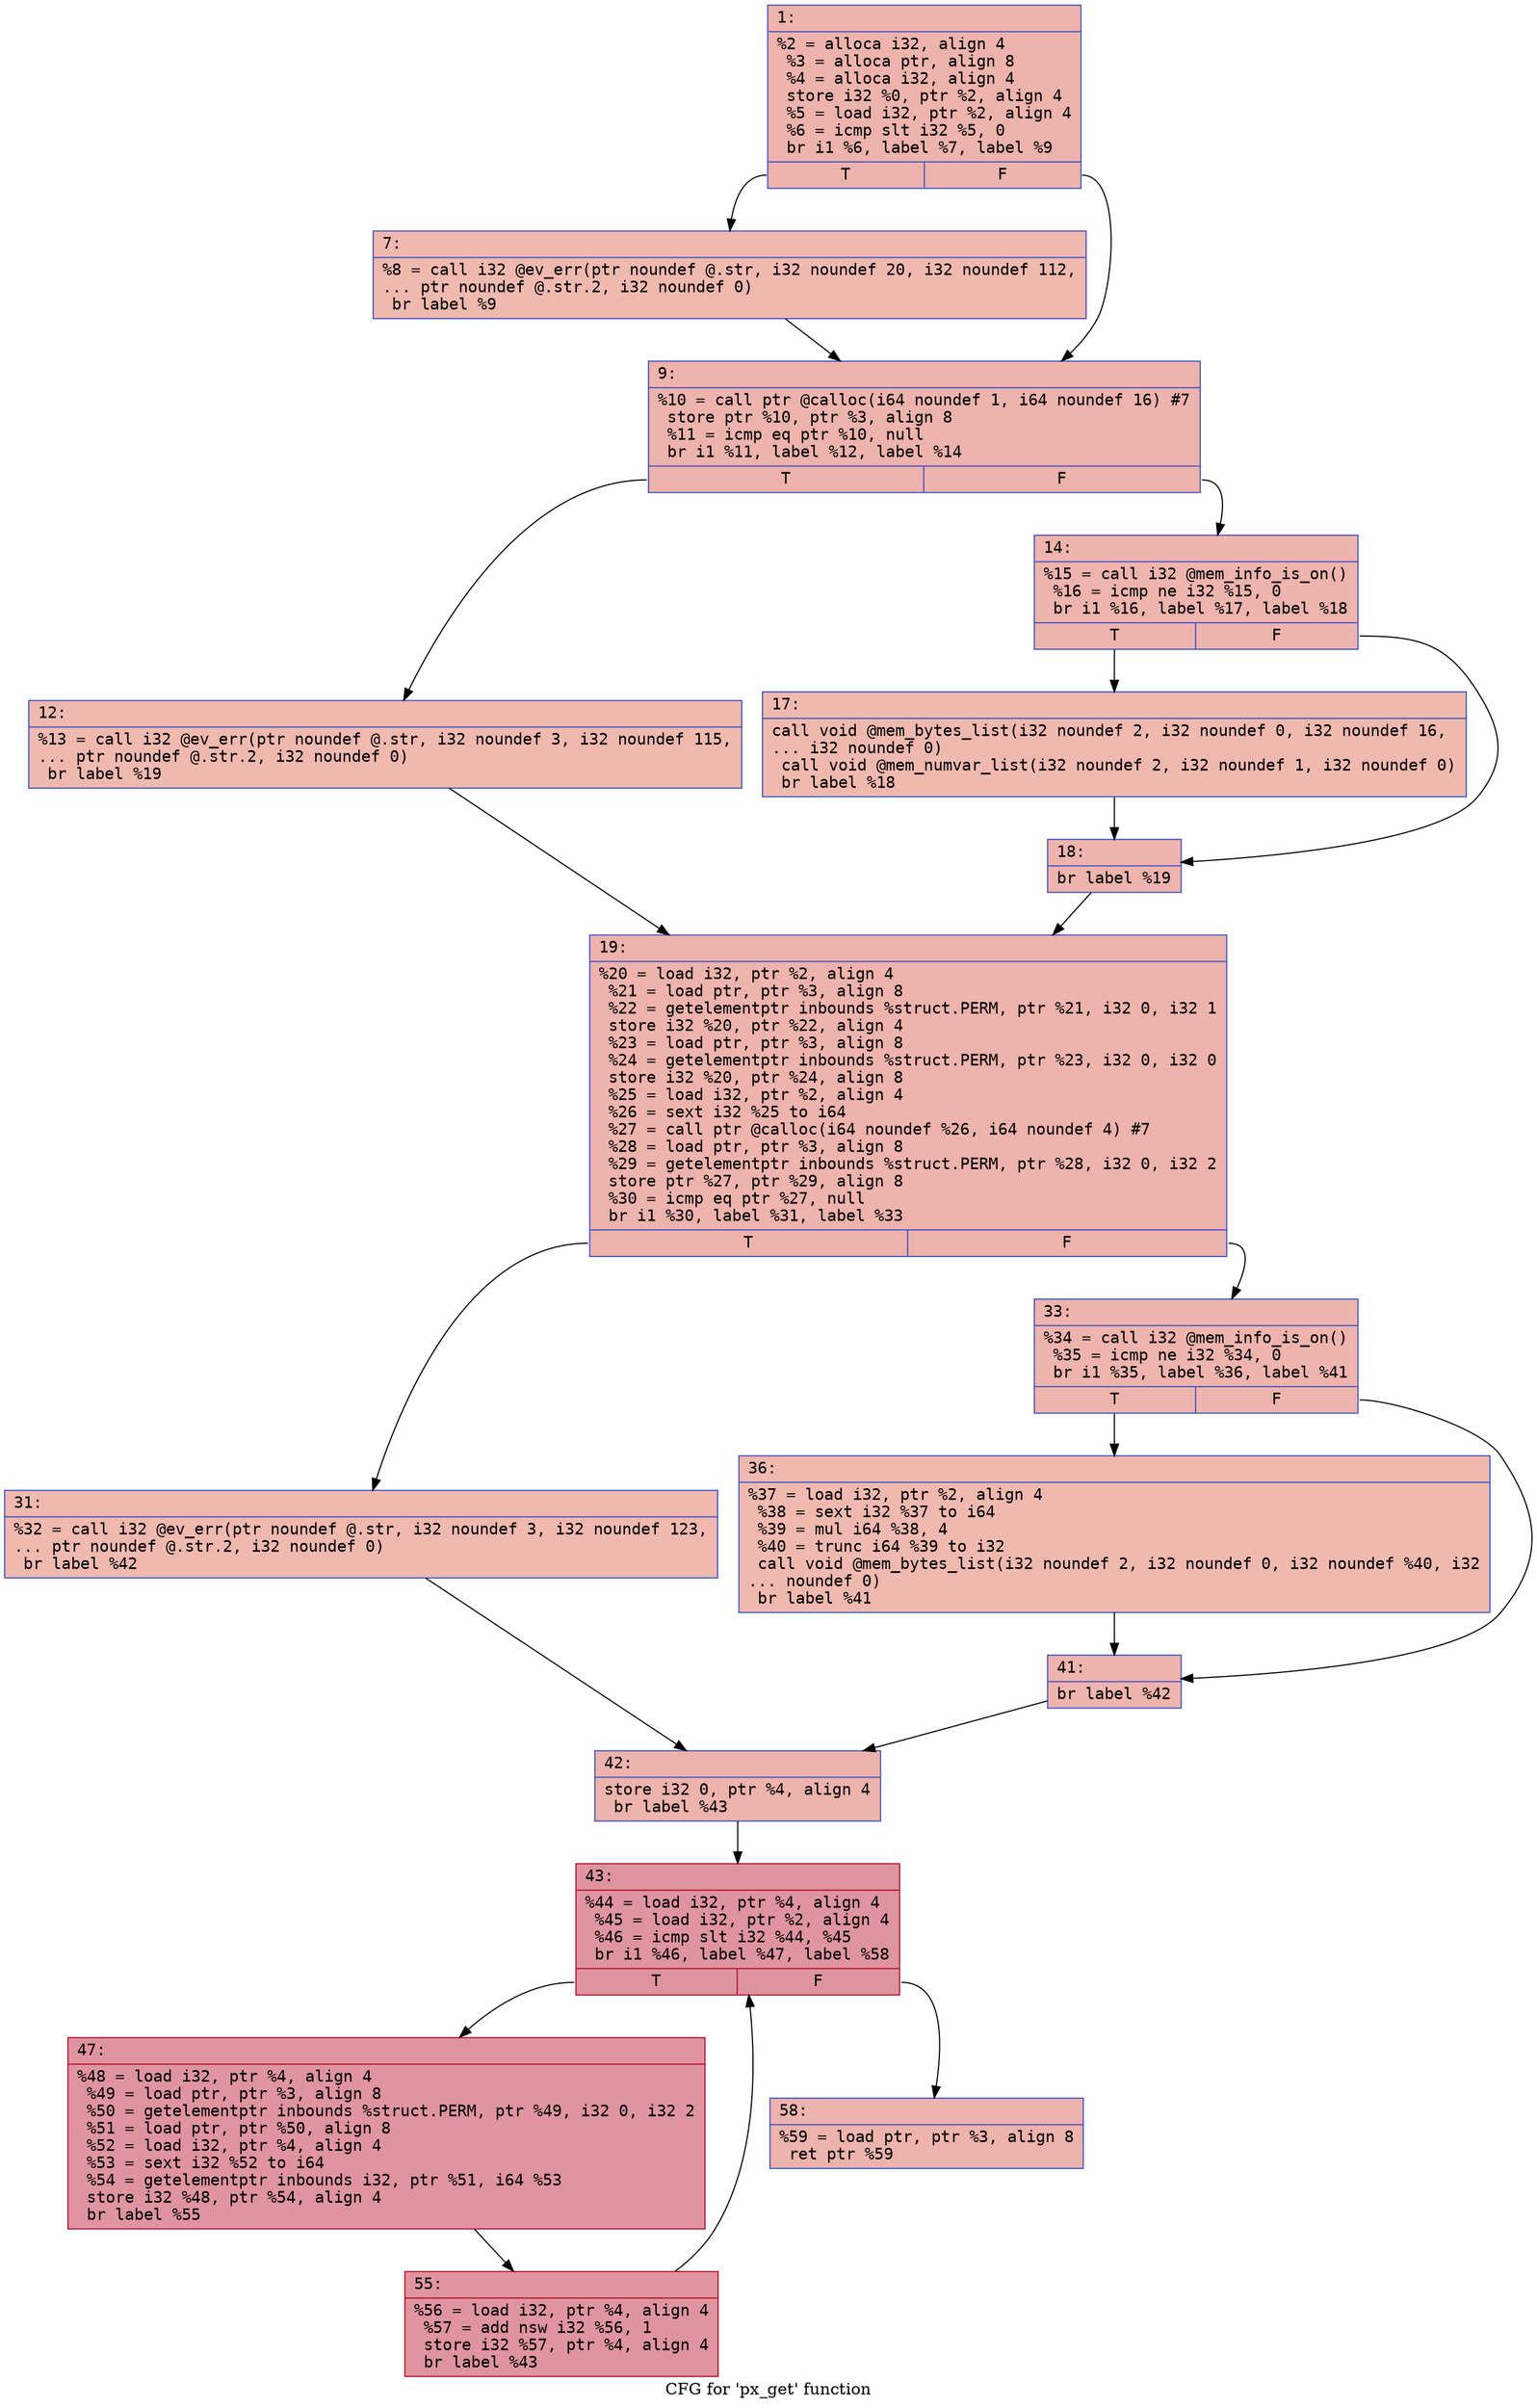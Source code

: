 digraph "CFG for 'px_get' function" {
	label="CFG for 'px_get' function";

	Node0x6000030968a0 [shape=record,color="#3d50c3ff", style=filled, fillcolor="#d6524470" fontname="Courier",label="{1:\l|  %2 = alloca i32, align 4\l  %3 = alloca ptr, align 8\l  %4 = alloca i32, align 4\l  store i32 %0, ptr %2, align 4\l  %5 = load i32, ptr %2, align 4\l  %6 = icmp slt i32 %5, 0\l  br i1 %6, label %7, label %9\l|{<s0>T|<s1>F}}"];
	Node0x6000030968a0:s0 -> Node0x6000030968f0[tooltip="1 -> 7\nProbability 37.50%" ];
	Node0x6000030968a0:s1 -> Node0x600003096940[tooltip="1 -> 9\nProbability 62.50%" ];
	Node0x6000030968f0 [shape=record,color="#3d50c3ff", style=filled, fillcolor="#de614d70" fontname="Courier",label="{7:\l|  %8 = call i32 @ev_err(ptr noundef @.str, i32 noundef 20, i32 noundef 112,\l... ptr noundef @.str.2, i32 noundef 0)\l  br label %9\l}"];
	Node0x6000030968f0 -> Node0x600003096940[tooltip="7 -> 9\nProbability 100.00%" ];
	Node0x600003096940 [shape=record,color="#3d50c3ff", style=filled, fillcolor="#d6524470" fontname="Courier",label="{9:\l|  %10 = call ptr @calloc(i64 noundef 1, i64 noundef 16) #7\l  store ptr %10, ptr %3, align 8\l  %11 = icmp eq ptr %10, null\l  br i1 %11, label %12, label %14\l|{<s0>T|<s1>F}}"];
	Node0x600003096940:s0 -> Node0x600003096990[tooltip="9 -> 12\nProbability 37.50%" ];
	Node0x600003096940:s1 -> Node0x6000030969e0[tooltip="9 -> 14\nProbability 62.50%" ];
	Node0x600003096990 [shape=record,color="#3d50c3ff", style=filled, fillcolor="#de614d70" fontname="Courier",label="{12:\l|  %13 = call i32 @ev_err(ptr noundef @.str, i32 noundef 3, i32 noundef 115,\l... ptr noundef @.str.2, i32 noundef 0)\l  br label %19\l}"];
	Node0x600003096990 -> Node0x600003096ad0[tooltip="12 -> 19\nProbability 100.00%" ];
	Node0x6000030969e0 [shape=record,color="#3d50c3ff", style=filled, fillcolor="#d8564670" fontname="Courier",label="{14:\l|  %15 = call i32 @mem_info_is_on()\l  %16 = icmp ne i32 %15, 0\l  br i1 %16, label %17, label %18\l|{<s0>T|<s1>F}}"];
	Node0x6000030969e0:s0 -> Node0x600003096a30[tooltip="14 -> 17\nProbability 62.50%" ];
	Node0x6000030969e0:s1 -> Node0x600003096a80[tooltip="14 -> 18\nProbability 37.50%" ];
	Node0x600003096a30 [shape=record,color="#3d50c3ff", style=filled, fillcolor="#de614d70" fontname="Courier",label="{17:\l|  call void @mem_bytes_list(i32 noundef 2, i32 noundef 0, i32 noundef 16,\l... i32 noundef 0)\l  call void @mem_numvar_list(i32 noundef 2, i32 noundef 1, i32 noundef 0)\l  br label %18\l}"];
	Node0x600003096a30 -> Node0x600003096a80[tooltip="17 -> 18\nProbability 100.00%" ];
	Node0x600003096a80 [shape=record,color="#3d50c3ff", style=filled, fillcolor="#d8564670" fontname="Courier",label="{18:\l|  br label %19\l}"];
	Node0x600003096a80 -> Node0x600003096ad0[tooltip="18 -> 19\nProbability 100.00%" ];
	Node0x600003096ad0 [shape=record,color="#3d50c3ff", style=filled, fillcolor="#d6524470" fontname="Courier",label="{19:\l|  %20 = load i32, ptr %2, align 4\l  %21 = load ptr, ptr %3, align 8\l  %22 = getelementptr inbounds %struct.PERM, ptr %21, i32 0, i32 1\l  store i32 %20, ptr %22, align 4\l  %23 = load ptr, ptr %3, align 8\l  %24 = getelementptr inbounds %struct.PERM, ptr %23, i32 0, i32 0\l  store i32 %20, ptr %24, align 8\l  %25 = load i32, ptr %2, align 4\l  %26 = sext i32 %25 to i64\l  %27 = call ptr @calloc(i64 noundef %26, i64 noundef 4) #7\l  %28 = load ptr, ptr %3, align 8\l  %29 = getelementptr inbounds %struct.PERM, ptr %28, i32 0, i32 2\l  store ptr %27, ptr %29, align 8\l  %30 = icmp eq ptr %27, null\l  br i1 %30, label %31, label %33\l|{<s0>T|<s1>F}}"];
	Node0x600003096ad0:s0 -> Node0x600003096b20[tooltip="19 -> 31\nProbability 37.50%" ];
	Node0x600003096ad0:s1 -> Node0x600003096b70[tooltip="19 -> 33\nProbability 62.50%" ];
	Node0x600003096b20 [shape=record,color="#3d50c3ff", style=filled, fillcolor="#de614d70" fontname="Courier",label="{31:\l|  %32 = call i32 @ev_err(ptr noundef @.str, i32 noundef 3, i32 noundef 123,\l... ptr noundef @.str.2, i32 noundef 0)\l  br label %42\l}"];
	Node0x600003096b20 -> Node0x600003096c60[tooltip="31 -> 42\nProbability 100.00%" ];
	Node0x600003096b70 [shape=record,color="#3d50c3ff", style=filled, fillcolor="#d8564670" fontname="Courier",label="{33:\l|  %34 = call i32 @mem_info_is_on()\l  %35 = icmp ne i32 %34, 0\l  br i1 %35, label %36, label %41\l|{<s0>T|<s1>F}}"];
	Node0x600003096b70:s0 -> Node0x600003096bc0[tooltip="33 -> 36\nProbability 62.50%" ];
	Node0x600003096b70:s1 -> Node0x600003096c10[tooltip="33 -> 41\nProbability 37.50%" ];
	Node0x600003096bc0 [shape=record,color="#3d50c3ff", style=filled, fillcolor="#de614d70" fontname="Courier",label="{36:\l|  %37 = load i32, ptr %2, align 4\l  %38 = sext i32 %37 to i64\l  %39 = mul i64 %38, 4\l  %40 = trunc i64 %39 to i32\l  call void @mem_bytes_list(i32 noundef 2, i32 noundef 0, i32 noundef %40, i32\l... noundef 0)\l  br label %41\l}"];
	Node0x600003096bc0 -> Node0x600003096c10[tooltip="36 -> 41\nProbability 100.00%" ];
	Node0x600003096c10 [shape=record,color="#3d50c3ff", style=filled, fillcolor="#d8564670" fontname="Courier",label="{41:\l|  br label %42\l}"];
	Node0x600003096c10 -> Node0x600003096c60[tooltip="41 -> 42\nProbability 100.00%" ];
	Node0x600003096c60 [shape=record,color="#3d50c3ff", style=filled, fillcolor="#d6524470" fontname="Courier",label="{42:\l|  store i32 0, ptr %4, align 4\l  br label %43\l}"];
	Node0x600003096c60 -> Node0x600003096cb0[tooltip="42 -> 43\nProbability 100.00%" ];
	Node0x600003096cb0 [shape=record,color="#b70d28ff", style=filled, fillcolor="#b70d2870" fontname="Courier",label="{43:\l|  %44 = load i32, ptr %4, align 4\l  %45 = load i32, ptr %2, align 4\l  %46 = icmp slt i32 %44, %45\l  br i1 %46, label %47, label %58\l|{<s0>T|<s1>F}}"];
	Node0x600003096cb0:s0 -> Node0x600003096d00[tooltip="43 -> 47\nProbability 96.88%" ];
	Node0x600003096cb0:s1 -> Node0x600003096da0[tooltip="43 -> 58\nProbability 3.12%" ];
	Node0x600003096d00 [shape=record,color="#b70d28ff", style=filled, fillcolor="#b70d2870" fontname="Courier",label="{47:\l|  %48 = load i32, ptr %4, align 4\l  %49 = load ptr, ptr %3, align 8\l  %50 = getelementptr inbounds %struct.PERM, ptr %49, i32 0, i32 2\l  %51 = load ptr, ptr %50, align 8\l  %52 = load i32, ptr %4, align 4\l  %53 = sext i32 %52 to i64\l  %54 = getelementptr inbounds i32, ptr %51, i64 %53\l  store i32 %48, ptr %54, align 4\l  br label %55\l}"];
	Node0x600003096d00 -> Node0x600003096d50[tooltip="47 -> 55\nProbability 100.00%" ];
	Node0x600003096d50 [shape=record,color="#b70d28ff", style=filled, fillcolor="#b70d2870" fontname="Courier",label="{55:\l|  %56 = load i32, ptr %4, align 4\l  %57 = add nsw i32 %56, 1\l  store i32 %57, ptr %4, align 4\l  br label %43\l}"];
	Node0x600003096d50 -> Node0x600003096cb0[tooltip="55 -> 43\nProbability 100.00%" ];
	Node0x600003096da0 [shape=record,color="#3d50c3ff", style=filled, fillcolor="#d6524470" fontname="Courier",label="{58:\l|  %59 = load ptr, ptr %3, align 8\l  ret ptr %59\l}"];
}

